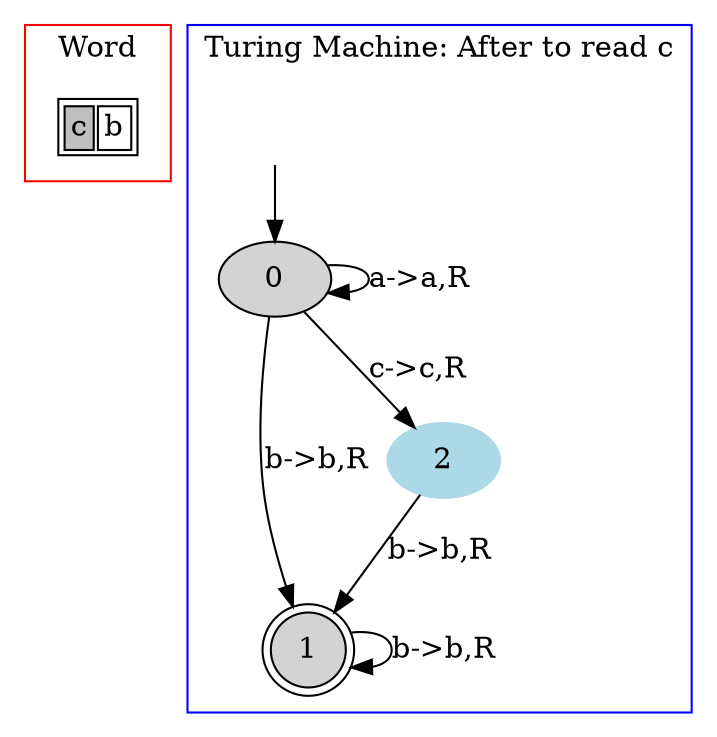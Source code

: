 digraph G {
	subgraph cluster_0 {
		node [shape=plaintext];

struct1 [label=<<TABLE>
<TR>
<TD BGCOLOR="gray"><FONT>c</FONT></TD>
<TD><FONT>b</FONT></TD>
</TR>
</TABLE>>];
label = "Word";
color=red;
}
	subgraph cluster_1 {
		node [style=filled];
		label = "Turing Machine: After to read c"
		color=blue;

		0;
		1 [shape="doublecircle"];
		2 [color="lightblue"];
		0->0[label="a->a,R"];
		0->1[label="b->b,R"];
		0->2[label="c->c,R"];
		1->1[label="b->b,R"];
		2->1[label="b->b,R"];
x [color=white, label=""];		x->0	}

}